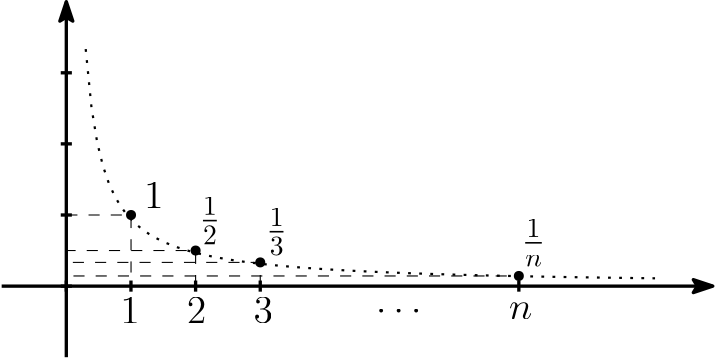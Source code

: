 <?xml version="1.0"?>
<!DOCTYPE ipe SYSTEM "ipe.dtd">
<ipe version="70218" creator="Ipe 7.2.23">
<info created="D:20210307184639" modified="D:20210307194405"/>
<ipestyle name="basic">
<symbol name="arrow/arc(spx)">
<path stroke="sym-stroke" fill="sym-stroke" pen="sym-pen">
0 0 m
-1 0.333 l
-1 -0.333 l
h
</path>
</symbol>
<symbol name="arrow/farc(spx)">
<path stroke="sym-stroke" fill="white" pen="sym-pen">
0 0 m
-1 0.333 l
-1 -0.333 l
h
</path>
</symbol>
<symbol name="arrow/ptarc(spx)">
<path stroke="sym-stroke" fill="sym-stroke" pen="sym-pen">
0 0 m
-1 0.333 l
-0.8 0 l
-1 -0.333 l
h
</path>
</symbol>
<symbol name="arrow/fptarc(spx)">
<path stroke="sym-stroke" fill="white" pen="sym-pen">
0 0 m
-1 0.333 l
-0.8 0 l
-1 -0.333 l
h
</path>
</symbol>
<symbol name="mark/circle(sx)" transformations="translations">
<path fill="sym-stroke">
0.6 0 0 0.6 0 0 e
0.4 0 0 0.4 0 0 e
</path>
</symbol>
<symbol name="mark/disk(sx)" transformations="translations">
<path fill="sym-stroke">
0.6 0 0 0.6 0 0 e
</path>
</symbol>
<symbol name="mark/fdisk(sfx)" transformations="translations">
<group>
<path fill="sym-fill">
0.5 0 0 0.5 0 0 e
</path>
<path fill="sym-stroke" fillrule="eofill">
0.6 0 0 0.6 0 0 e
0.4 0 0 0.4 0 0 e
</path>
</group>
</symbol>
<symbol name="mark/box(sx)" transformations="translations">
<path fill="sym-stroke" fillrule="eofill">
-0.6 -0.6 m
0.6 -0.6 l
0.6 0.6 l
-0.6 0.6 l
h
-0.4 -0.4 m
0.4 -0.4 l
0.4 0.4 l
-0.4 0.4 l
h
</path>
</symbol>
<symbol name="mark/square(sx)" transformations="translations">
<path fill="sym-stroke">
-0.6 -0.6 m
0.6 -0.6 l
0.6 0.6 l
-0.6 0.6 l
h
</path>
</symbol>
<symbol name="mark/fsquare(sfx)" transformations="translations">
<group>
<path fill="sym-fill">
-0.5 -0.5 m
0.5 -0.5 l
0.5 0.5 l
-0.5 0.5 l
h
</path>
<path fill="sym-stroke" fillrule="eofill">
-0.6 -0.6 m
0.6 -0.6 l
0.6 0.6 l
-0.6 0.6 l
h
-0.4 -0.4 m
0.4 -0.4 l
0.4 0.4 l
-0.4 0.4 l
h
</path>
</group>
</symbol>
<symbol name="mark/cross(sx)" transformations="translations">
<group>
<path fill="sym-stroke">
-0.43 -0.57 m
0.57 0.43 l
0.43 0.57 l
-0.57 -0.43 l
h
</path>
<path fill="sym-stroke">
-0.43 0.57 m
0.57 -0.43 l
0.43 -0.57 l
-0.57 0.43 l
h
</path>
</group>
</symbol>
<symbol name="arrow/fnormal(spx)">
<path stroke="sym-stroke" fill="white" pen="sym-pen">
0 0 m
-1 0.333 l
-1 -0.333 l
h
</path>
</symbol>
<symbol name="arrow/pointed(spx)">
<path stroke="sym-stroke" fill="sym-stroke" pen="sym-pen">
0 0 m
-1 0.333 l
-0.8 0 l
-1 -0.333 l
h
</path>
</symbol>
<symbol name="arrow/fpointed(spx)">
<path stroke="sym-stroke" fill="white" pen="sym-pen">
0 0 m
-1 0.333 l
-0.8 0 l
-1 -0.333 l
h
</path>
</symbol>
<symbol name="arrow/linear(spx)">
<path stroke="sym-stroke" pen="sym-pen">
-1 0.333 m
0 0 l
-1 -0.333 l
</path>
</symbol>
<symbol name="arrow/fdouble(spx)">
<path stroke="sym-stroke" fill="white" pen="sym-pen">
0 0 m
-1 0.333 l
-1 -0.333 l
h
-1 0 m
-2 0.333 l
-2 -0.333 l
h
</path>
</symbol>
<symbol name="arrow/double(spx)">
<path stroke="sym-stroke" fill="sym-stroke" pen="sym-pen">
0 0 m
-1 0.333 l
-1 -0.333 l
h
-1 0 m
-2 0.333 l
-2 -0.333 l
h
</path>
</symbol>
<symbol name="arrow/mid-normal(spx)">
<path stroke="sym-stroke" fill="sym-stroke" pen="sym-pen">
0.5 0 m
-0.5 0.333 l
-0.5 -0.333 l
h
</path>
</symbol>
<symbol name="arrow/mid-fnormal(spx)">
<path stroke="sym-stroke" fill="white" pen="sym-pen">
0.5 0 m
-0.5 0.333 l
-0.5 -0.333 l
h
</path>
</symbol>
<symbol name="arrow/mid-pointed(spx)">
<path stroke="sym-stroke" fill="sym-stroke" pen="sym-pen">
0.5 0 m
-0.5 0.333 l
-0.3 0 l
-0.5 -0.333 l
h
</path>
</symbol>
<symbol name="arrow/mid-fpointed(spx)">
<path stroke="sym-stroke" fill="white" pen="sym-pen">
0.5 0 m
-0.5 0.333 l
-0.3 0 l
-0.5 -0.333 l
h
</path>
</symbol>
<symbol name="arrow/mid-double(spx)">
<path stroke="sym-stroke" fill="sym-stroke" pen="sym-pen">
1 0 m
0 0.333 l
0 -0.333 l
h
0 0 m
-1 0.333 l
-1 -0.333 l
h
</path>
</symbol>
<symbol name="arrow/mid-fdouble(spx)">
<path stroke="sym-stroke" fill="white" pen="sym-pen">
1 0 m
0 0.333 l
0 -0.333 l
h
0 0 m
-1 0.333 l
-1 -0.333 l
h
</path>
</symbol>
<anglesize name="22.5 deg" value="22.5"/>
<anglesize name="30 deg" value="30"/>
<anglesize name="45 deg" value="45"/>
<anglesize name="60 deg" value="60"/>
<anglesize name="90 deg" value="90"/>
<arrowsize name="large" value="10"/>
<arrowsize name="small" value="5"/>
<arrowsize name="tiny" value="3"/>
<color name="blue" value="0 0 1"/>
<color name="brown" value="0.647 0.165 0.165"/>
<color name="darkblue" value="0 0 0.545"/>
<color name="darkcyan" value="0 0.545 0.545"/>
<color name="darkgray" value="0.663"/>
<color name="darkgreen" value="0 0.392 0"/>
<color name="darkmagenta" value="0.545 0 0.545"/>
<color name="darkorange" value="1 0.549 0"/>
<color name="darkred" value="0.545 0 0"/>
<color name="gold" value="1 0.843 0"/>
<color name="gray" value="0.745"/>
<color name="green" value="0 1 0"/>
<color name="lightblue" value="0.678 0.847 0.902"/>
<color name="lightcyan" value="0.878 1 1"/>
<color name="lightgray" value="0.827"/>
<color name="lightgreen" value="0.565 0.933 0.565"/>
<color name="lightyellow" value="1 1 0.878"/>
<color name="navy" value="0 0 0.502"/>
<color name="orange" value="1 0.647 0"/>
<color name="pink" value="1 0.753 0.796"/>
<color name="purple" value="0.627 0.125 0.941"/>
<color name="red" value="1 0 0"/>
<color name="seagreen" value="0.18 0.545 0.341"/>
<color name="turquoise" value="0.251 0.878 0.816"/>
<color name="violet" value="0.933 0.51 0.933"/>
<color name="yellow" value="1 1 0"/>
<dashstyle name="dash dot dotted" value="[4 2 1 2 1 2] 0"/>
<dashstyle name="dash dotted" value="[4 2 1 2] 0"/>
<dashstyle name="dashed" value="[4] 0"/>
<dashstyle name="dotted" value="[1 3] 0"/>
<gridsize name="10 pts (~3.5 mm)" value="10"/>
<gridsize name="14 pts (~5 mm)" value="14"/>
<gridsize name="16 pts (~6 mm)" value="16"/>
<gridsize name="20 pts (~7 mm)" value="20"/>
<gridsize name="28 pts (~10 mm)" value="28"/>
<gridsize name="32 pts (~12 mm)" value="32"/>
<gridsize name="4 pts" value="4"/>
<gridsize name="56 pts (~20 mm)" value="56"/>
<gridsize name="8 pts (~3 mm)" value="8"/>
<opacity name="10%" value="0.1"/>
<opacity name="30%" value="0.3"/>
<opacity name="50%" value="0.5"/>
<opacity name="75%" value="0.75"/>
<pen name="fat" value="1.2"/>
<pen name="heavier" value="0.8"/>
<pen name="ultrafat" value="2"/>
<symbolsize name="large" value="5"/>
<symbolsize name="small" value="2"/>
<symbolsize name="tiny" value="1.1"/>
<textsize name="Huge" value="\Huge"/>
<textsize name="LARGE" value="\LARGE"/>
<textsize name="Large" value="\Large"/>
<textsize name="footnote" value="\footnotesize"/>
<textsize name="huge" value="\huge"/>
<textsize name="large" value="\large"/>
<textsize name="small" value="\small"/>
<textsize name="tiny" value="\tiny"/>
<textstyle name="center" begin="\begin{center}" end="\end{center}"/>
<textstyle name="item" begin="\begin{itemize}\item{}" end="\end{itemize}"/>
<textstyle name="itemize" begin="\begin{itemize}" end="\end{itemize}"/>
<preamble>
\usepackage{amsfonts, amsmath, amsthm, amssymb, mathtools}

</preamble>
<tiling name="falling" angle="-60" step="4" width="1"/>
<tiling name="rising" angle="30" step="4" width="1"/>
</ipestyle>
<page>
<layer name="alpha"/>
<view layers="alpha" active="alpha"/>
<path layer="alpha" matrix="0.907924 0 0 0.996963 -8.70121 8.48625" stroke="black" dash="dotted" pen="heavier">
158.255 686.933 m
160.535 665.925 l
162.815 653.217 l
165.095 644.702 l
167.376 638.599 l
169.656 634.009 l
171.936 630.433 l
174.216 627.567 l
176.497 625.22 l
178.777 623.262 l
181.057 621.603 l
183.337 620.181 l
185.618 618.947 l
187.898 617.867 l
190.178 616.914 l
192.458 616.066 l
194.739 615.307 l
197.019 614.624 l
199.299 614.005 l
201.579 613.443 l
203.86 612.929 l
206.14 612.459 l
208.42 612.025 l
210.7 611.625 l
212.981 611.255 l
215.261 610.911 l
217.541 610.59 l
219.821 610.291 l
222.102 610.012 l
224.382 609.749 l
226.662 609.503 l
228.943 609.271 l
231.223 609.052 l
233.503 608.845 l
235.783 608.65 l
238.064 608.465 l
240.344 608.289 l
242.624 608.122 l
244.904 607.963 l
247.185 607.812 l
249.465 607.668 l
251.745 607.53 l
254.025 607.398 l
256.306 607.272 l
258.586 607.152 l
260.866 607.036 l
263.146 606.925 l
265.427 606.819 l
267.707 606.717 l
269.987 606.619 l
272.267 606.524 l
274.548 606.433 l
276.828 606.345 l
279.108 606.261 l
281.388 606.179 l
283.669 606.1 l
285.949 606.024 l
288.229 605.95 l
290.509 605.879 l
292.79 605.81 l
295.07 605.743 l
297.35 605.679 l
299.63 605.616 l
301.911 605.555 l
304.191 605.496 l
306.471 605.439 l
308.752 605.383 l
311.032 605.329 l
313.312 605.277 l
315.592 605.226 l
317.873 605.176 l
320.153 605.128 l
322.433 605.081 l
324.713 605.035 l
326.994 604.991 l
329.274 604.947 l
331.554 604.905 l
333.834 604.863 l
336.115 604.823 l
338.395 604.784 l
340.675 604.746 l
342.955 604.708 l
345.236 604.672 l
347.516 604.636 l
349.796 604.601 l
352.076 604.567 l
354.357 604.534 l
356.637 604.501 l
358.917 604.469 l
361.197 604.438 l
363.478 604.408 l
365.758 604.378 l
368.038 604.349 l
370.318 604.32 l
372.599 604.292 l
374.879 604.264 l
377.159 604.238 l
379.439 604.211 l
381.72 604.185 l
384 604.16 l
</path>
<path stroke="black" dash="dashed">
128 633.6 m
151.3 633.6 l
151.3 608 l
</path>
<path stroke="black" dash="dashed">
174.545 608 m
174.545 620.807 l
128 620.807 l
</path>
<path stroke="black" dash="dashed">
197.818 608 m
197.818 616.536 l
128 616.536 l
128 616.536 l
</path>
<use name="mark/disk(sx)" pos="151.3 633.6" size="normal" stroke="black"/>
<use name="mark/disk(sx)" pos="174.545 620.807" size="normal" stroke="black"/>
<use name="mark/disk(sx)" pos="197.818 616.536" size="normal" stroke="black"/>
<path stroke="black" dash="dashed">
290.909 608 m
290.909 611.657 l
128 611.657 l
</path>
<use name="mark/disk(sx)" pos="290.909 611.657" size="normal" stroke="black"/>
<path matrix="1 0 0 1 -23.2727 6.4" stroke="black" pen="fat" arrow="pointed/normal">
128 601.6 m
384 601.6 l
</path>
<path matrix="1 0 0 1 -23.2727 6.4" stroke="black" pen="fat">
151.273 603.6 m
151.273 599.6 l
</path>
<path matrix="1 0 0 1 -23.2727 6.4" stroke="black" pen="fat">
174.545 603.6 m
174.545 599.6 l
</path>
<path matrix="1 0 0 1 -23.2727 6.4" stroke="black" pen="fat">
197.818 603.6 m
197.818 599.6 l
</path>
<path matrix="1 0 0 1 -23.2727 6.4" stroke="black" pen="fat">
221.091 603.6 m
221.091 599.6 l
</path>
<path matrix="1 0 0 1 -23.2727 6.4" stroke="black" pen="fat">
314.182 603.6 m
314.182 599.6 l
</path>
<path matrix="1 0 0 1 -23.2727 6.4" stroke="black" pen="fat" arrow="pointed/normal">
151.273 576 m
151.273 704 l
</path>
<path matrix="1 0 0 1 -23.2727 6.4" stroke="black" pen="fat">
153.273 601.6 m
149.273 601.6 l
</path>
<path matrix="1 0 0 1 -23.2727 6.4" stroke="black" pen="fat">
153.273 627.2 m
149.273 627.2 l
</path>
<path matrix="1 0 0 1 -23.2727 6.4" stroke="black" pen="fat">
153.273 652.8 m
149.273 652.8 l
</path>
<path matrix="1 0 0 1 -23.2727 6.4" stroke="black" pen="fat">
153.273 678.4 m
149.273 678.4 l
</path>
<text pos="156 636" stroke="black" type="label" width="7.024" height="9.245" depth="0" valign="baseline" size="Large">$1$</text>
<text matrix="1 0 0 1 -4 4" pos="180 624" stroke="black" type="label" width="7.372" height="12.066" depth="4.95" valign="baseline" size="Large">$\frac{1}{2}$</text>
<text matrix="1 0 0 1 -4 4" pos="204 620" stroke="black" type="label" width="7.372" height="12.066" depth="4.95" valign="baseline" size="Large">$\frac{1}{3}$</text>
<text matrix="1 0 0 1 -4 0" pos="296 620" stroke="black" type="label" width="8.371" height="12.066" depth="4.95" valign="baseline" size="Large">$\frac{1}{n}$</text>
<text matrix="1 0 0 1 -0.623997 -1.45599" pos="148 596" stroke="black" type="label" width="7.024" height="9.245" depth="0" valign="baseline" size="Large">$1$</text>
<text matrix="1 0 0 1 -0.623997 -1.45599" pos="172 596" stroke="black" type="label" width="7.024" height="9.245" depth="0" valign="baseline" size="Large">$2$</text>
<text matrix="1 0 0 1 -0.623997 -1.45599" pos="196 596" stroke="black" type="label" width="7.024" height="9.245" depth="0" valign="baseline" size="Large">$3$</text>
<text matrix="1 0 0 1 -0.623997 -1.53099" pos="240 600" stroke="black" type="label" width="18.879" height="1.395" depth="0" valign="baseline" size="Large">$\dotsc$</text>
<text matrix="1 0 0 1 -0.623997 0.0780073" pos="288 596" stroke="black" type="label" width="8.385" height="6.177" depth="0" valign="baseline" size="Large">$n$</text>
</page>
</ipe>
